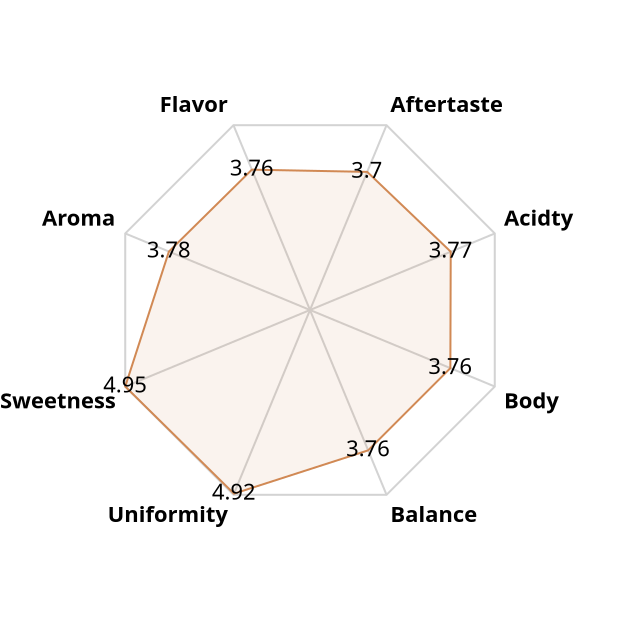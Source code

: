 {
  "$schema": "https://vega.github.io/schema/vega/v5.json",
  "description": "A radar chart example, showing multiple dimensions in a radial layout.",
  "width": 200,
  "height": 200,
  "padding": 55,
  "autosize": "none",
  "_comment1": "Remove later",

  "_comment2": "Sets the width of the radar chart",
  "signals": [{ "name": "radius", "update": "width / 2" }],

  "_comment3": "The Data - not sure about second part",
  "data": [
    {
      "name": "table",
      "values": [
        { "key": "Aroma", "value": 3.78, "category": 0 },
        { "key": "Flavor", "value": 3.76, "category": 0 },
        { "key": "Aftertaste", "value": 3.7, "category": 0 },
        { "key": "Acidty", "value": 3.77, "category": 0 },
        { "key": "Body", "value": 3.76, "category": 0 },
        { "key": "Balance", "value": 3.76, "category": 0 },
        { "key": "Uniformity", "value": 4.92, "category": 0 },
        { "key": "Sweetness", "value": 4.95, "category": 0 }
      ]
    },
    {
      "name": "keys",
      "source": "table"
    }
  ],

  "scales": [
    {
      "name": "angular",
      "type": "point",
      "range": { "signal": "[-PI, PI]" },
      "padding": 0.5,
      "domain": { "data": "table", "field": "key" },
      "_comment": "radial scale"
    },
    {
      "_comment": "scale for the polygon",
      "name": "radial",
      "type": "linear",
      "range": { "signal": "[0, radius]" },
      "zero": true,
      "nice": false,
      "domain": { "data": "table", "field": "value" },
      "domainMin": 0
    },
    {
      "name": "color",
      "type": "ordinal",
      "domain": { "data": "table", "field": "category" },
      "range": { "scheme": "browns" },
      "_comment": "colour hue for the category"
    }
  ],

  "encode": {
    "_comment": "positioning",
    "enter": {
      "x": { "signal": "radius" },
      "y": { "signal": "radius" }
    }
  },

  "marks": [
    {
      "_comment": "the shaded area bit",
      "type": "group",
      "name": "categories",
      "zindex": 1,
      "from": {
        "facet": { "data": "table", "name": "facet", "groupby": ["category"] }
      },
      "marks": [
        {
          "type": "line",
          "name": "category-line",
          "from": { "data": "facet" },
          "encode": {
            "enter": {
              "interpolate": { "value": "linear-closed" },
              "x": {
                "signal": "scale('radial', datum.value) * cos(scale('angular', datum.key))"
              },
              "y": {
                "signal": "scale('radial', datum.value) * sin(scale('angular', datum.key))"
              },
              "stroke": { "scale": "color", "field": "category" },
              "strokeWidth": { "value": 1 },
              "fill": { "scale": "color", "field": "category" },
              "fillOpacity": { "value": 0.1 }
            }
          }
        },
        {
          "type": "text",
          "name": "value-text",
          "from": { "data": "category-line" },
          "encode": {
            "enter": {
              "x": { "signal": "datum.x" },
              "y": { "signal": "datum.y" },
              "text": { "signal": "datum.datum.value" },
              "align": { "value": "center" },
              "baseline": { "value": "middle" },
              "fill": { "value": "black" }
            }
          }
        }
      ]
    },
    {
      "_comment": "the pizza lines",
      "type": "rule",
      "name": "radial-grid",
      "from": { "data": "keys" },
      "zindex": 0,
      "encode": {
        "enter": {
          "x": { "value": 0 },
          "y": { "value": 0 },
          "x2": { "signal": "radius * cos(scale('angular', datum.key))" },
          "y2": { "signal": "radius * sin(scale('angular', datum.key))" },
          "stroke": { "value": "lightgray" },
          "strokeWidth": { "value": 1 }
        }
      }
    },
    {
      "_comment": "labels for category names",
      "type": "text",
      "name": "key-label",
      "from": { "data": "keys" },
      "zindex": 1,
      "encode": {
        "enter": {
          "x": { "signal": "(radius + 5) * cos(scale('angular', datum.key))" },
          "y": { "signal": "(radius + 5) * sin(scale('angular', datum.key))" },
          "text": { "field": "key" },
          "align": [
            {
              "test": "abs(scale('angular', datum.key)) > PI / 2",
              "value": "right"
            },
            {
              "value": "left"
            }
          ],
          "baseline": [
            {
              "test": "scale('angular', datum.key) > 0",
              "value": "top"
            },
            {
              "test": "scale('angular', datum.key) == 0",
              "value": "middle"
            },
            {
              "value": "bottom"
            }
          ],
          "fill": { "value": "black" },
          "fontWeight": { "value": "bold" }
        }
      }
    },
    {
      "_comment": "outer boarder on the hexagon",
      "type": "line",
      "name": "outer-line",
      "from": { "data": "radial-grid" },
      "encode": {
        "enter": {
          "interpolate": { "value": "linear-closed" },
          "x": { "field": "x2" },
          "y": { "field": "y2" },
          "stroke": { "value": "lightgray" },
          "strokeWidth": { "value": 1 }
        }
      }
    }
  ]
}
